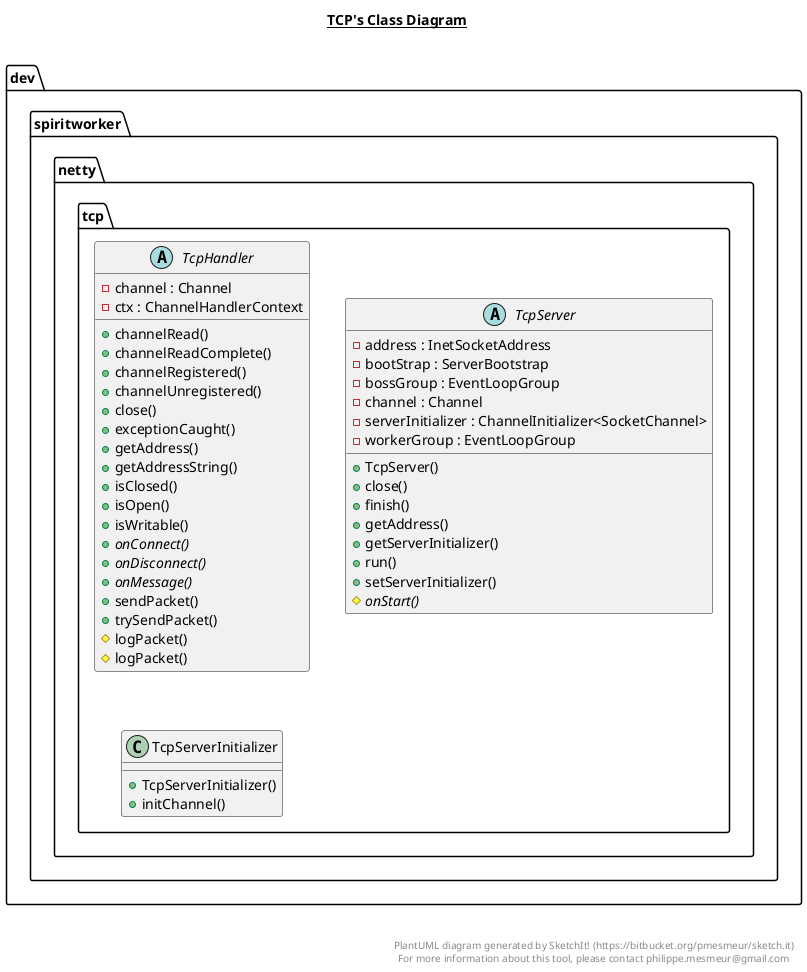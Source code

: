 @startuml

title __TCP's Class Diagram__\n

  namespace dev.spiritworker {
    namespace netty {
      namespace tcp {
        abstract class dev.spiritworker.netty.tcp.TcpHandler {
            - channel : Channel
            - ctx : ChannelHandlerContext
            + channelRead()
            + channelReadComplete()
            + channelRegistered()
            + channelUnregistered()
            + close()
            + exceptionCaught()
            + getAddress()
            + getAddressString()
            + isClosed()
            + isOpen()
            + isWritable()
            {abstract} + onConnect()
            {abstract} + onDisconnect()
            {abstract} + onMessage()
            + sendPacket()
            + trySendPacket()
            # logPacket()
            # logPacket()
        }
      }
    }
  }
  

  namespace dev.spiritworker {
    namespace netty {
      namespace tcp {
        abstract class dev.spiritworker.netty.tcp.TcpServer {
            - address : InetSocketAddress
            - bootStrap : ServerBootstrap
            - bossGroup : EventLoopGroup
            - channel : Channel
            - serverInitializer : ChannelInitializer<SocketChannel>
            - workerGroup : EventLoopGroup
            + TcpServer()
            + close()
            + finish()
            + getAddress()
            + getServerInitializer()
            + run()
            + setServerInitializer()
            {abstract} # onStart()
        }
      }
    }
  }
  

  namespace dev.spiritworker {
    namespace netty {
      namespace tcp {
        class dev.spiritworker.netty.tcp.TcpServerInitializer {
            + TcpServerInitializer()
            + initChannel()
        }
      }
    }
  }
  



right footer


PlantUML diagram generated by SketchIt! (https://bitbucket.org/pmesmeur/sketch.it)
For more information about this tool, please contact philippe.mesmeur@gmail.com
endfooter

@enduml
